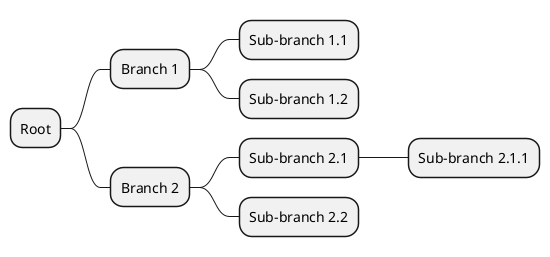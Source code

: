 @startmindmap
* Root
** Branch 1
*** Sub-branch 1.1
*** Sub-branch 1.2
** Branch 2
*** Sub-branch 2.1
**** Sub-branch 2.1.1
*** Sub-branch 2.2
@endmindmap